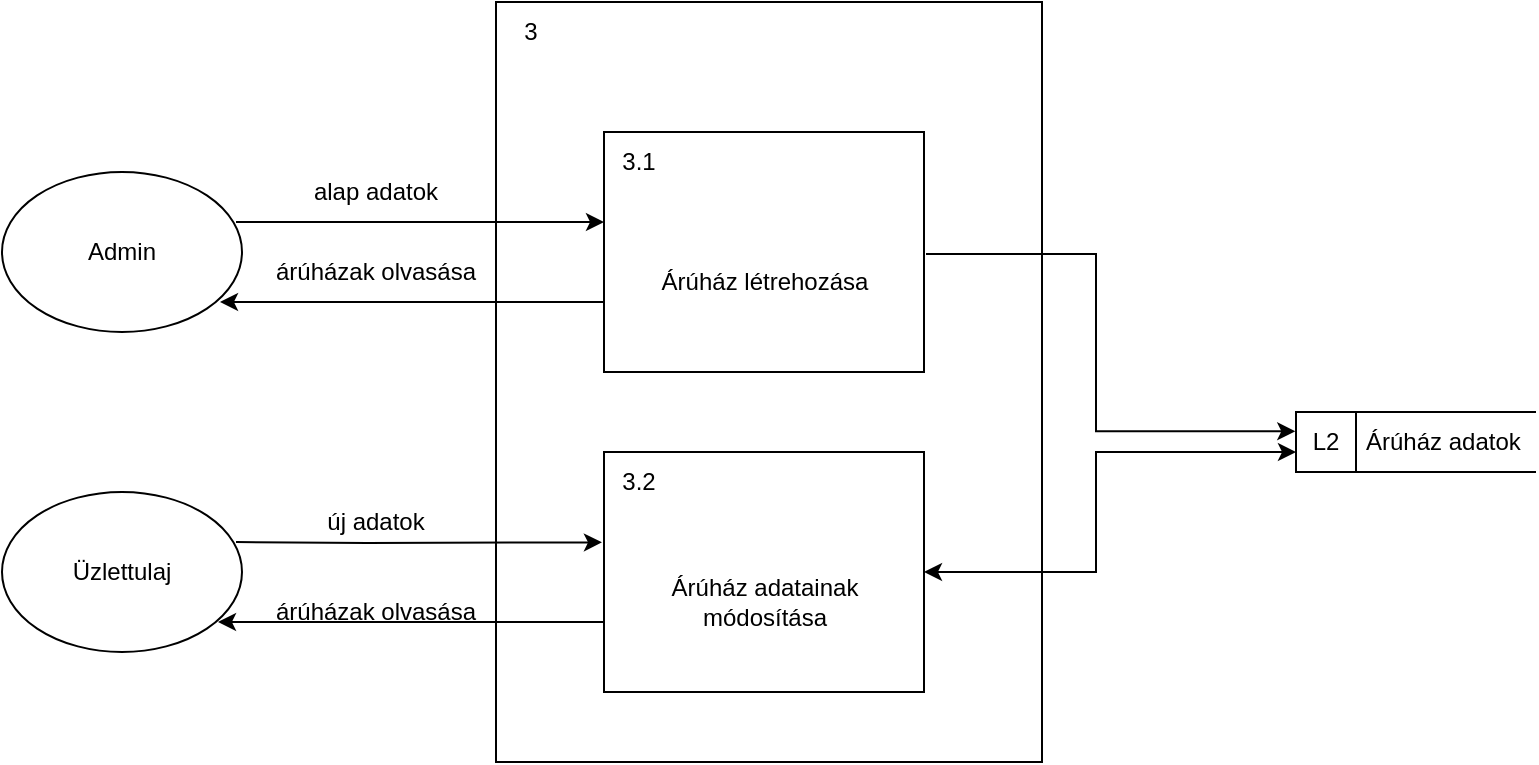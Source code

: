 <mxfile version="20.8.20" type="device"><diagram name="Page-1" id="NMR6L8B4IYurHdl7SRT_"><mxGraphModel dx="926" dy="1429" grid="1" gridSize="10" guides="1" tooltips="1" connect="1" arrows="1" fold="1" page="1" pageScale="1" pageWidth="827" pageHeight="1169" math="0" shadow="0"><root><mxCell id="0"/><mxCell id="1" parent="0"/><mxCell id="O7-FXQ6ETC_wN4sPmJ1M-8" value="" style="html=1;dashed=0;whitespace=wrap;shape=mxgraph.dfd.process;align=center;container=1;collapsible=0;spacingTop=30;movable=1;resizable=1;rotatable=1;deletable=1;editable=1;locked=0;connectable=1;" parent="1" vertex="1"><mxGeometry x="277" y="390" width="273" height="380" as="geometry"/></mxCell><mxCell id="O7-FXQ6ETC_wN4sPmJ1M-9" value="3" style="text;html=1;strokeColor=none;fillColor=none;align=center;verticalAlign=middle;whiteSpace=wrap;rounded=0;movable=0;resizable=0;rotatable=0;cloneable=0;deletable=0;connectable=0;allowArrows=0;pointerEvents=1;editable=0;locked=1;" parent="O7-FXQ6ETC_wN4sPmJ1M-8" vertex="1"><mxGeometry width="35" height="30" as="geometry"/></mxCell><mxCell id="O7-FXQ6ETC_wN4sPmJ1M-27" value="Árúház létrehozása" style="html=1;dashed=0;whitespace=wrap;shape=mxgraph.dfd.process2;align=center;container=1;collapsible=0;spacingTop=30;movable=1;resizable=1;rotatable=1;deletable=1;editable=1;locked=0;connectable=1;" parent="1" vertex="1"><mxGeometry x="331" y="455" width="160" height="120" as="geometry"/></mxCell><mxCell id="O7-FXQ6ETC_wN4sPmJ1M-28" value="3.1" style="text;html=1;strokeColor=none;fillColor=none;align=center;verticalAlign=middle;whiteSpace=wrap;rounded=0;connectable=1;allowArrows=0;editable=1;movable=1;resizable=1;rotatable=1;deletable=1;locked=0;cloneable=0;" parent="O7-FXQ6ETC_wN4sPmJ1M-27" vertex="1"><mxGeometry width="35" height="30" as="geometry"/></mxCell><mxCell id="O7-FXQ6ETC_wN4sPmJ1M-29" value="" style="text;strokeColor=none;fillColor=none;align=left;verticalAlign=middle;whiteSpace=wrap;rounded=0;autosize=1;connectable=1;allowArrows=0;movable=1;resizable=1;rotatable=1;deletable=1;cloneable=0;spacingLeft=6;fontStyle=0;html=1;editable=1;locked=0;" parent="O7-FXQ6ETC_wN4sPmJ1M-27" vertex="1"><mxGeometry x="35" y="-5" width="50" height="40" as="geometry"/></mxCell><mxCell id="O7-FXQ6ETC_wN4sPmJ1M-33" value="Árúház adatainak&lt;br&gt;módosítása" style="html=1;dashed=0;whitespace=wrap;shape=mxgraph.dfd.process2;align=center;container=1;collapsible=0;spacingTop=30;movable=1;resizable=1;rotatable=1;deletable=1;editable=1;locked=0;connectable=1;" parent="1" vertex="1"><mxGeometry x="331" y="615" width="160" height="120" as="geometry"/></mxCell><mxCell id="O7-FXQ6ETC_wN4sPmJ1M-34" value="3.2" style="text;html=1;strokeColor=none;fillColor=none;align=center;verticalAlign=middle;whiteSpace=wrap;rounded=0;connectable=1;allowArrows=0;editable=1;movable=1;resizable=1;rotatable=1;deletable=1;locked=0;cloneable=0;" parent="O7-FXQ6ETC_wN4sPmJ1M-33" vertex="1"><mxGeometry width="35" height="30" as="geometry"/></mxCell><mxCell id="O7-FXQ6ETC_wN4sPmJ1M-35" value="" style="text;strokeColor=none;fillColor=none;align=left;verticalAlign=middle;whiteSpace=wrap;rounded=0;autosize=1;connectable=1;allowArrows=0;movable=1;resizable=1;rotatable=1;deletable=1;cloneable=0;spacingLeft=6;fontStyle=0;html=1;editable=1;locked=0;" parent="O7-FXQ6ETC_wN4sPmJ1M-33" vertex="1"><mxGeometry x="35" y="-5" width="50" height="40" as="geometry"/></mxCell><mxCell id="O7-FXQ6ETC_wN4sPmJ1M-2" value="Árúház adatok" style="html=1;dashed=0;whitespace=wrap;shape=mxgraph.dfd.dataStoreID;align=left;spacingLeft=33;container=1;collapsible=0;autosize=0;movable=1;resizable=1;rotatable=1;deletable=1;editable=1;locked=0;connectable=1;" parent="1" vertex="1"><mxGeometry x="677" y="595" width="120" height="30" as="geometry"/></mxCell><mxCell id="O7-FXQ6ETC_wN4sPmJ1M-3" value="L2" style="text;html=1;strokeColor=none;fillColor=none;align=center;verticalAlign=middle;whiteSpace=wrap;rounded=0;movable=1;resizable=1;rotatable=1;cloneable=0;deletable=1;allowArrows=0;connectable=1;editable=1;locked=0;" parent="O7-FXQ6ETC_wN4sPmJ1M-2" vertex="1"><mxGeometry width="30" height="30" as="geometry"/></mxCell><mxCell id="O7-FXQ6ETC_wN4sPmJ1M-36" style="edgeStyle=orthogonalEdgeStyle;rounded=0;orthogonalLoop=1;jettySize=auto;html=1;startArrow=none;startFill=0;endArrow=classic;endFill=1;movable=1;resizable=1;rotatable=1;deletable=1;editable=1;locked=0;connectable=1;entryX=0.194;entryY=0.711;entryDx=0;entryDy=0;entryPerimeter=0;" parent="1" edge="1" target="O7-FXQ6ETC_wN4sPmJ1M-8"><mxGeometry relative="1" as="geometry"><mxPoint x="270" y="660" as="targetPoint"/><mxPoint x="147" y="660" as="sourcePoint"/></mxGeometry></mxCell><mxCell id="O7-FXQ6ETC_wN4sPmJ1M-31" style="edgeStyle=orthogonalEdgeStyle;rounded=0;orthogonalLoop=1;jettySize=auto;html=1;startArrow=none;startFill=0;endArrow=classic;endFill=1;entryX=-0.003;entryY=0.321;entryDx=0;entryDy=0;entryPerimeter=0;movable=1;resizable=1;rotatable=1;deletable=1;editable=1;locked=0;connectable=1;" parent="1" target="O7-FXQ6ETC_wN4sPmJ1M-2" edge="1"><mxGeometry relative="1" as="geometry"><mxPoint x="492" y="516" as="sourcePoint"/><mxPoint x="676" y="605" as="targetPoint"/><Array as="points"><mxPoint x="577" y="516"/><mxPoint x="577" y="605"/></Array></mxGeometry></mxCell><mxCell id="O7-FXQ6ETC_wN4sPmJ1M-32" value="alap adatok" style="text;html=1;strokeColor=none;fillColor=none;align=center;verticalAlign=middle;whiteSpace=wrap;rounded=0;movable=1;resizable=1;rotatable=1;deletable=1;editable=1;locked=0;connectable=1;" parent="1" vertex="1"><mxGeometry x="177" y="470" width="80" height="30" as="geometry"/></mxCell><mxCell id="O7-FXQ6ETC_wN4sPmJ1M-37" value="új adatok" style="text;html=1;strokeColor=none;fillColor=none;align=center;verticalAlign=middle;whiteSpace=wrap;rounded=0;movable=1;resizable=1;rotatable=1;deletable=1;editable=1;locked=0;connectable=1;" parent="1" vertex="1"><mxGeometry x="177" y="635" width="80" height="30" as="geometry"/></mxCell><mxCell id="O7-FXQ6ETC_wN4sPmJ1M-39" style="edgeStyle=orthogonalEdgeStyle;rounded=0;orthogonalLoop=1;jettySize=auto;html=1;startArrow=classic;startFill=1;endArrow=classic;endFill=1;entryX=0;entryY=0.667;entryDx=0;entryDy=0;entryPerimeter=0;movable=1;resizable=1;rotatable=1;deletable=1;editable=1;locked=0;connectable=1;" parent="1" target="O7-FXQ6ETC_wN4sPmJ1M-2" edge="1"><mxGeometry relative="1" as="geometry"><mxPoint x="491" y="675" as="sourcePoint"/><mxPoint x="667" y="615" as="targetPoint"/><Array as="points"><mxPoint x="577" y="675"/><mxPoint x="577" y="615"/></Array></mxGeometry></mxCell><mxCell id="HIZNnTgfn5FtMDkPuiWa-1" style="edgeStyle=orthogonalEdgeStyle;rounded=0;orthogonalLoop=1;jettySize=auto;html=1;startArrow=none;startFill=0;endArrow=classic;endFill=1;movable=1;resizable=1;rotatable=1;deletable=1;editable=1;locked=0;connectable=1;" edge="1" parent="1"><mxGeometry relative="1" as="geometry"><mxPoint x="331" y="500" as="targetPoint"/><mxPoint x="147" y="500" as="sourcePoint"/></mxGeometry></mxCell><mxCell id="HIZNnTgfn5FtMDkPuiWa-2" style="edgeStyle=orthogonalEdgeStyle;rounded=0;orthogonalLoop=1;jettySize=auto;html=1;startArrow=classic;startFill=1;endArrow=none;endFill=0;movable=1;resizable=1;rotatable=1;deletable=1;editable=1;locked=0;connectable=1;" edge="1" parent="1"><mxGeometry relative="1" as="geometry"><mxPoint x="331" y="540" as="targetPoint"/><mxPoint x="139" y="540" as="sourcePoint"/></mxGeometry></mxCell><mxCell id="HIZNnTgfn5FtMDkPuiWa-3" value="árúházak olvasása" style="text;html=1;strokeColor=none;fillColor=none;align=center;verticalAlign=middle;whiteSpace=wrap;rounded=0;movable=1;resizable=1;rotatable=1;deletable=1;editable=1;locked=0;connectable=1;" vertex="1" parent="1"><mxGeometry x="164" y="510" width="106" height="30" as="geometry"/></mxCell><mxCell id="HIZNnTgfn5FtMDkPuiWa-4" style="edgeStyle=orthogonalEdgeStyle;rounded=0;orthogonalLoop=1;jettySize=auto;html=1;startArrow=classic;startFill=1;endArrow=none;endFill=0;movable=1;resizable=1;rotatable=1;deletable=1;editable=1;locked=0;connectable=1;entryX=0.194;entryY=0.711;entryDx=0;entryDy=0;entryPerimeter=0;" edge="1" parent="1"><mxGeometry relative="1" as="geometry"><mxPoint x="331" y="700" as="targetPoint"/><mxPoint x="138" y="700" as="sourcePoint"/></mxGeometry></mxCell><mxCell id="HIZNnTgfn5FtMDkPuiWa-6" value="árúházak olvasása" style="text;html=1;strokeColor=none;fillColor=none;align=center;verticalAlign=middle;whiteSpace=wrap;rounded=0;movable=1;resizable=1;rotatable=1;deletable=1;editable=1;locked=0;connectable=1;" vertex="1" parent="1"><mxGeometry x="164" y="680" width="106" height="30" as="geometry"/></mxCell><mxCell id="HIZNnTgfn5FtMDkPuiWa-7" value="Admin" style="ellipse;whiteSpace=wrap;html=1;" vertex="1" parent="1"><mxGeometry x="30" y="475" width="120" height="80" as="geometry"/></mxCell><mxCell id="HIZNnTgfn5FtMDkPuiWa-8" value="Üzlettulaj" style="ellipse;whiteSpace=wrap;html=1;" vertex="1" parent="1"><mxGeometry x="30" y="635" width="120" height="80" as="geometry"/></mxCell></root></mxGraphModel></diagram></mxfile>